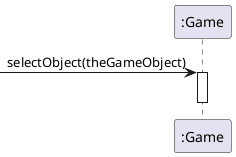 @startuml
'https://plantuml.com/sequence-diagram

'User selects an object to interact with, system then
'returns what interactions are available for that object.

participant ":Game" as game

[->game : selectObject(theGameObject)
activate game


deactivate game


'[<--someObject : list of interationTypes available for theGameObject
'activate someObject

@enduml
